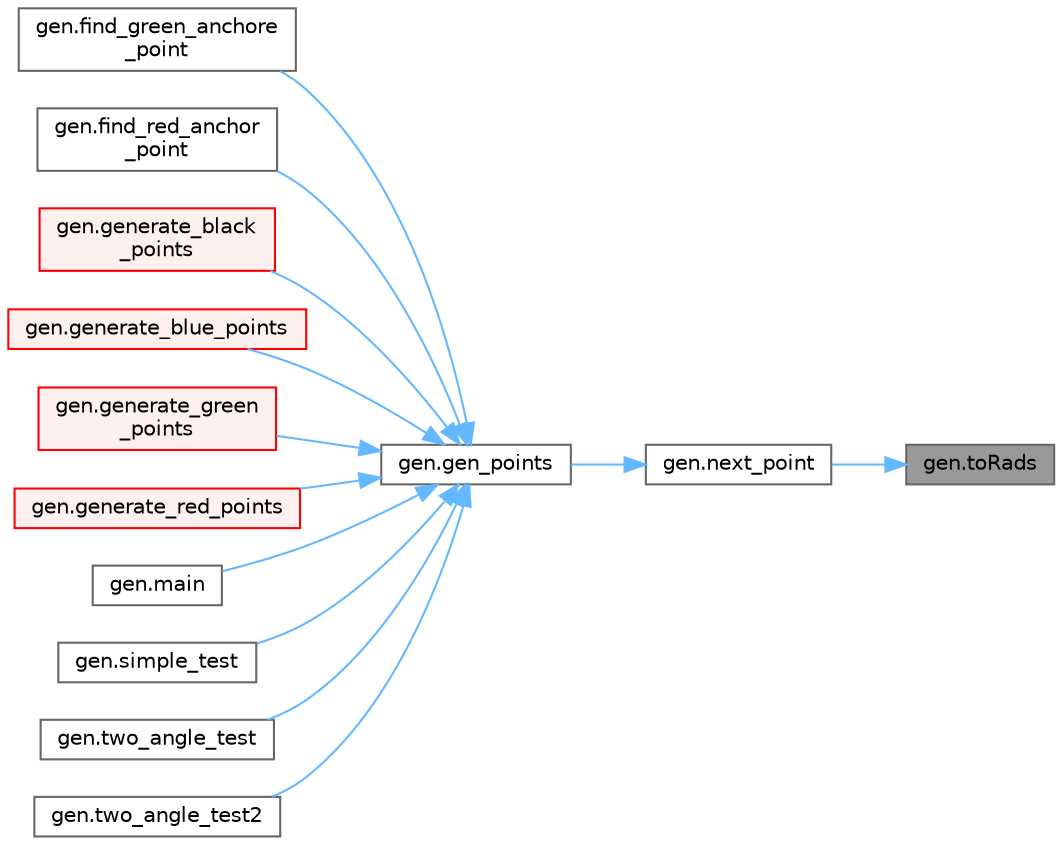 digraph "gen.toRads"
{
 // LATEX_PDF_SIZE
  bgcolor="transparent";
  edge [fontname=Helvetica,fontsize=10,labelfontname=Helvetica,labelfontsize=10];
  node [fontname=Helvetica,fontsize=10,shape=box,height=0.2,width=0.4];
  rankdir="RL";
  Node1 [id="Node000001",label="gen.toRads",height=0.2,width=0.4,color="gray40", fillcolor="grey60", style="filled", fontcolor="black",tooltip=" "];
  Node1 -> Node2 [id="edge1_Node000001_Node000002",dir="back",color="steelblue1",style="solid",tooltip=" "];
  Node2 [id="Node000002",label="gen.next_point",height=0.2,width=0.4,color="grey40", fillcolor="white", style="filled",URL="$dc/d8e/namespacegen.html#a4fc5b1da59ed64885db8585feea6794a",tooltip=" "];
  Node2 -> Node3 [id="edge2_Node000002_Node000003",dir="back",color="steelblue1",style="solid",tooltip=" "];
  Node3 [id="Node000003",label="gen.gen_points",height=0.2,width=0.4,color="grey40", fillcolor="white", style="filled",URL="$dc/d8e/namespacegen.html#abcd6c0f8a022a7f642eabd9c662e5ad9",tooltip=" "];
  Node3 -> Node4 [id="edge3_Node000003_Node000004",dir="back",color="steelblue1",style="solid",tooltip=" "];
  Node4 [id="Node000004",label="gen.find_green_anchore\l_point",height=0.2,width=0.4,color="grey40", fillcolor="white", style="filled",URL="$dc/d8e/namespacegen.html#ac2264d3ebf21b80a0c7d0a951b700e62",tooltip=" "];
  Node3 -> Node5 [id="edge4_Node000003_Node000005",dir="back",color="steelblue1",style="solid",tooltip=" "];
  Node5 [id="Node000005",label="gen.find_red_anchor\l_point",height=0.2,width=0.4,color="grey40", fillcolor="white", style="filled",URL="$dc/d8e/namespacegen.html#a06c60f6c2f5390aebd29a3658d266658",tooltip=" "];
  Node3 -> Node6 [id="edge5_Node000003_Node000006",dir="back",color="steelblue1",style="solid",tooltip=" "];
  Node6 [id="Node000006",label="gen.generate_black\l_points",height=0.2,width=0.4,color="red", fillcolor="#FFF0F0", style="filled",URL="$dc/d8e/namespacegen.html#a6b0fee3bdfbb75f133036c7db4a56063",tooltip=" "];
  Node3 -> Node8 [id="edge6_Node000003_Node000008",dir="back",color="steelblue1",style="solid",tooltip=" "];
  Node8 [id="Node000008",label="gen.generate_blue_points",height=0.2,width=0.4,color="red", fillcolor="#FFF0F0", style="filled",URL="$dc/d8e/namespacegen.html#a543d3528c5df853b260216e2e5acbdae",tooltip=" "];
  Node3 -> Node9 [id="edge7_Node000003_Node000009",dir="back",color="steelblue1",style="solid",tooltip=" "];
  Node9 [id="Node000009",label="gen.generate_green\l_points",height=0.2,width=0.4,color="red", fillcolor="#FFF0F0", style="filled",URL="$dc/d8e/namespacegen.html#a393f9387b6a5418deadc60c6d71ba548",tooltip=" "];
  Node3 -> Node10 [id="edge8_Node000003_Node000010",dir="back",color="steelblue1",style="solid",tooltip=" "];
  Node10 [id="Node000010",label="gen.generate_red_points",height=0.2,width=0.4,color="red", fillcolor="#FFF0F0", style="filled",URL="$dc/d8e/namespacegen.html#ac6c99807e418390ae6d017ee0ac9f183",tooltip=" "];
  Node3 -> Node11 [id="edge9_Node000003_Node000011",dir="back",color="steelblue1",style="solid",tooltip=" "];
  Node11 [id="Node000011",label="gen.main",height=0.2,width=0.4,color="grey40", fillcolor="white", style="filled",URL="$dc/d8e/namespacegen.html#a9da8dd014ed5642c986e85080b4ff6fa",tooltip=" "];
  Node3 -> Node12 [id="edge10_Node000003_Node000012",dir="back",color="steelblue1",style="solid",tooltip=" "];
  Node12 [id="Node000012",label="gen.simple_test",height=0.2,width=0.4,color="grey40", fillcolor="white", style="filled",URL="$dc/d8e/namespacegen.html#a8efb78c0c24756bbd568e387503e4bdd",tooltip=" "];
  Node3 -> Node13 [id="edge11_Node000003_Node000013",dir="back",color="steelblue1",style="solid",tooltip=" "];
  Node13 [id="Node000013",label="gen.two_angle_test",height=0.2,width=0.4,color="grey40", fillcolor="white", style="filled",URL="$dc/d8e/namespacegen.html#a8eafa286148bbece5578d2f4e76ee847",tooltip=" "];
  Node3 -> Node14 [id="edge12_Node000003_Node000014",dir="back",color="steelblue1",style="solid",tooltip=" "];
  Node14 [id="Node000014",label="gen.two_angle_test2",height=0.2,width=0.4,color="grey40", fillcolor="white", style="filled",URL="$dc/d8e/namespacegen.html#a638ec35b7ff0fa09ffe279844885f5e7",tooltip=" "];
}

